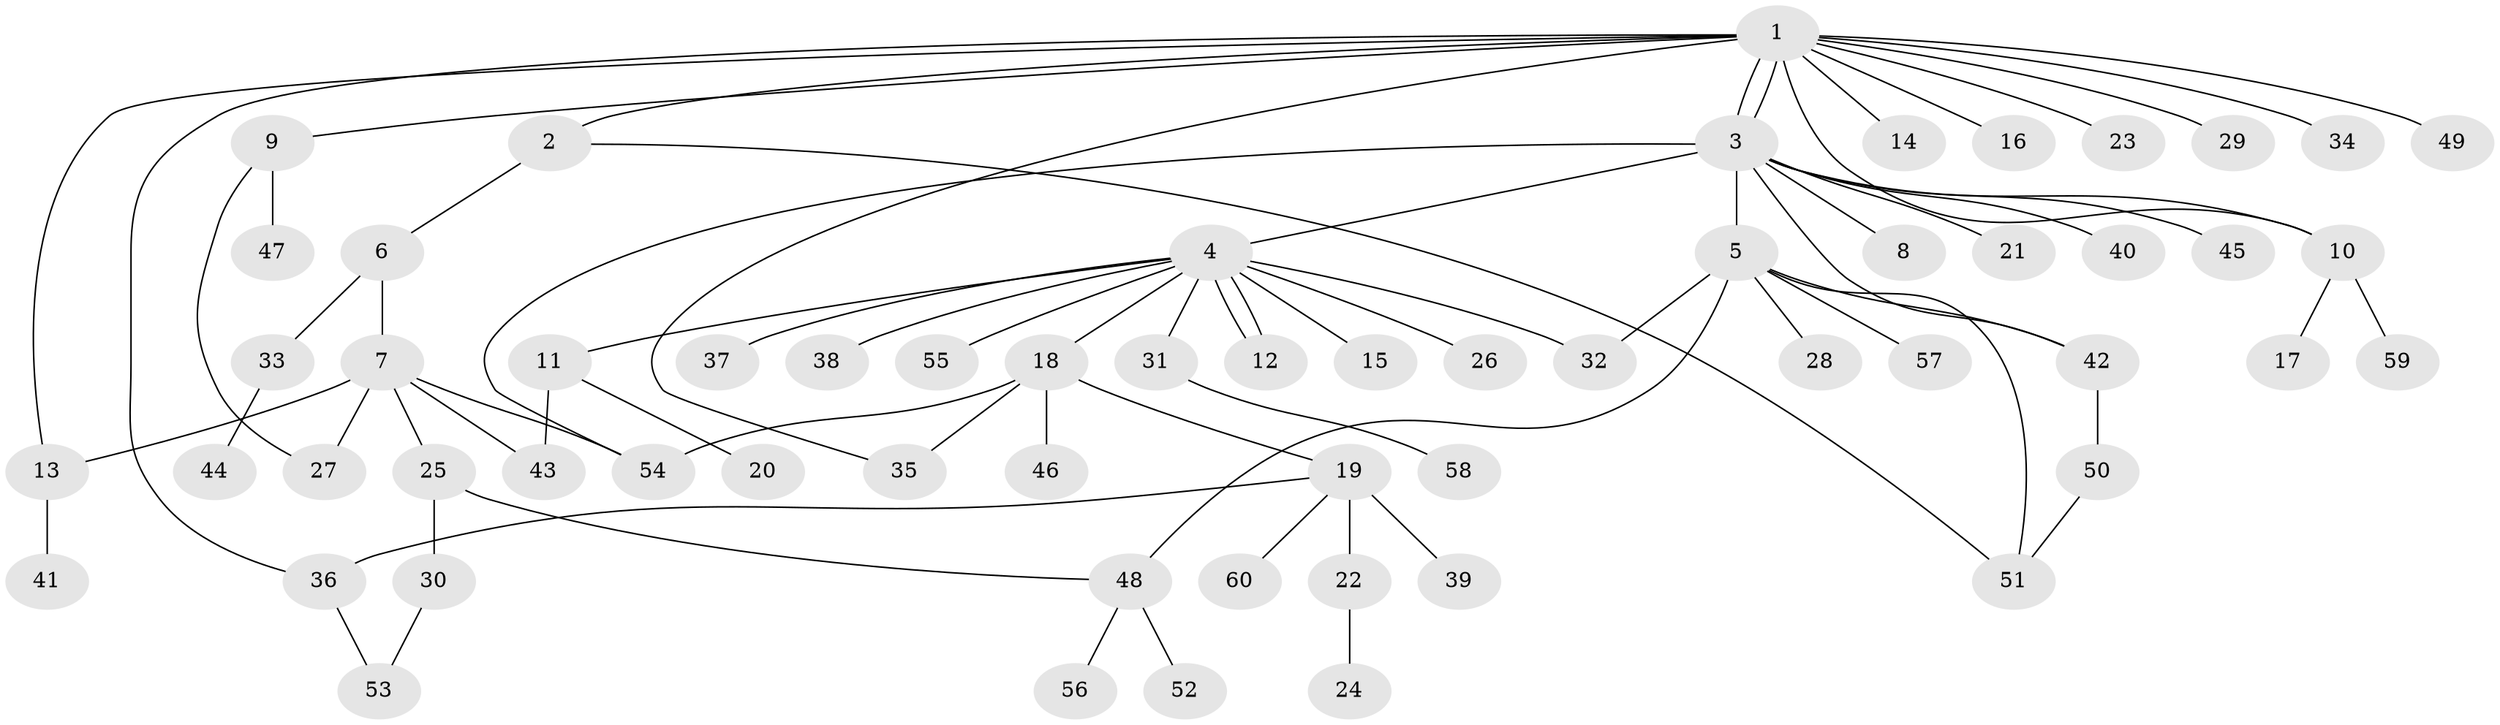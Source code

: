// Generated by graph-tools (version 1.1) at 2025/01/03/09/25 03:01:47]
// undirected, 60 vertices, 75 edges
graph export_dot {
graph [start="1"]
  node [color=gray90,style=filled];
  1;
  2;
  3;
  4;
  5;
  6;
  7;
  8;
  9;
  10;
  11;
  12;
  13;
  14;
  15;
  16;
  17;
  18;
  19;
  20;
  21;
  22;
  23;
  24;
  25;
  26;
  27;
  28;
  29;
  30;
  31;
  32;
  33;
  34;
  35;
  36;
  37;
  38;
  39;
  40;
  41;
  42;
  43;
  44;
  45;
  46;
  47;
  48;
  49;
  50;
  51;
  52;
  53;
  54;
  55;
  56;
  57;
  58;
  59;
  60;
  1 -- 2;
  1 -- 3;
  1 -- 3;
  1 -- 9;
  1 -- 10;
  1 -- 13;
  1 -- 14;
  1 -- 16;
  1 -- 23;
  1 -- 29;
  1 -- 34;
  1 -- 35;
  1 -- 36;
  1 -- 49;
  2 -- 6;
  2 -- 51;
  3 -- 4;
  3 -- 5;
  3 -- 8;
  3 -- 10;
  3 -- 21;
  3 -- 40;
  3 -- 42;
  3 -- 45;
  3 -- 54;
  4 -- 11;
  4 -- 12;
  4 -- 12;
  4 -- 15;
  4 -- 18;
  4 -- 26;
  4 -- 31;
  4 -- 32;
  4 -- 37;
  4 -- 38;
  4 -- 55;
  5 -- 28;
  5 -- 32;
  5 -- 42;
  5 -- 48;
  5 -- 51;
  5 -- 57;
  6 -- 7;
  6 -- 33;
  7 -- 13;
  7 -- 25;
  7 -- 27;
  7 -- 43;
  7 -- 54;
  9 -- 27;
  9 -- 47;
  10 -- 17;
  10 -- 59;
  11 -- 20;
  11 -- 43;
  13 -- 41;
  18 -- 19;
  18 -- 35;
  18 -- 46;
  18 -- 54;
  19 -- 22;
  19 -- 36;
  19 -- 39;
  19 -- 60;
  22 -- 24;
  25 -- 30;
  25 -- 48;
  30 -- 53;
  31 -- 58;
  33 -- 44;
  36 -- 53;
  42 -- 50;
  48 -- 52;
  48 -- 56;
  50 -- 51;
}
